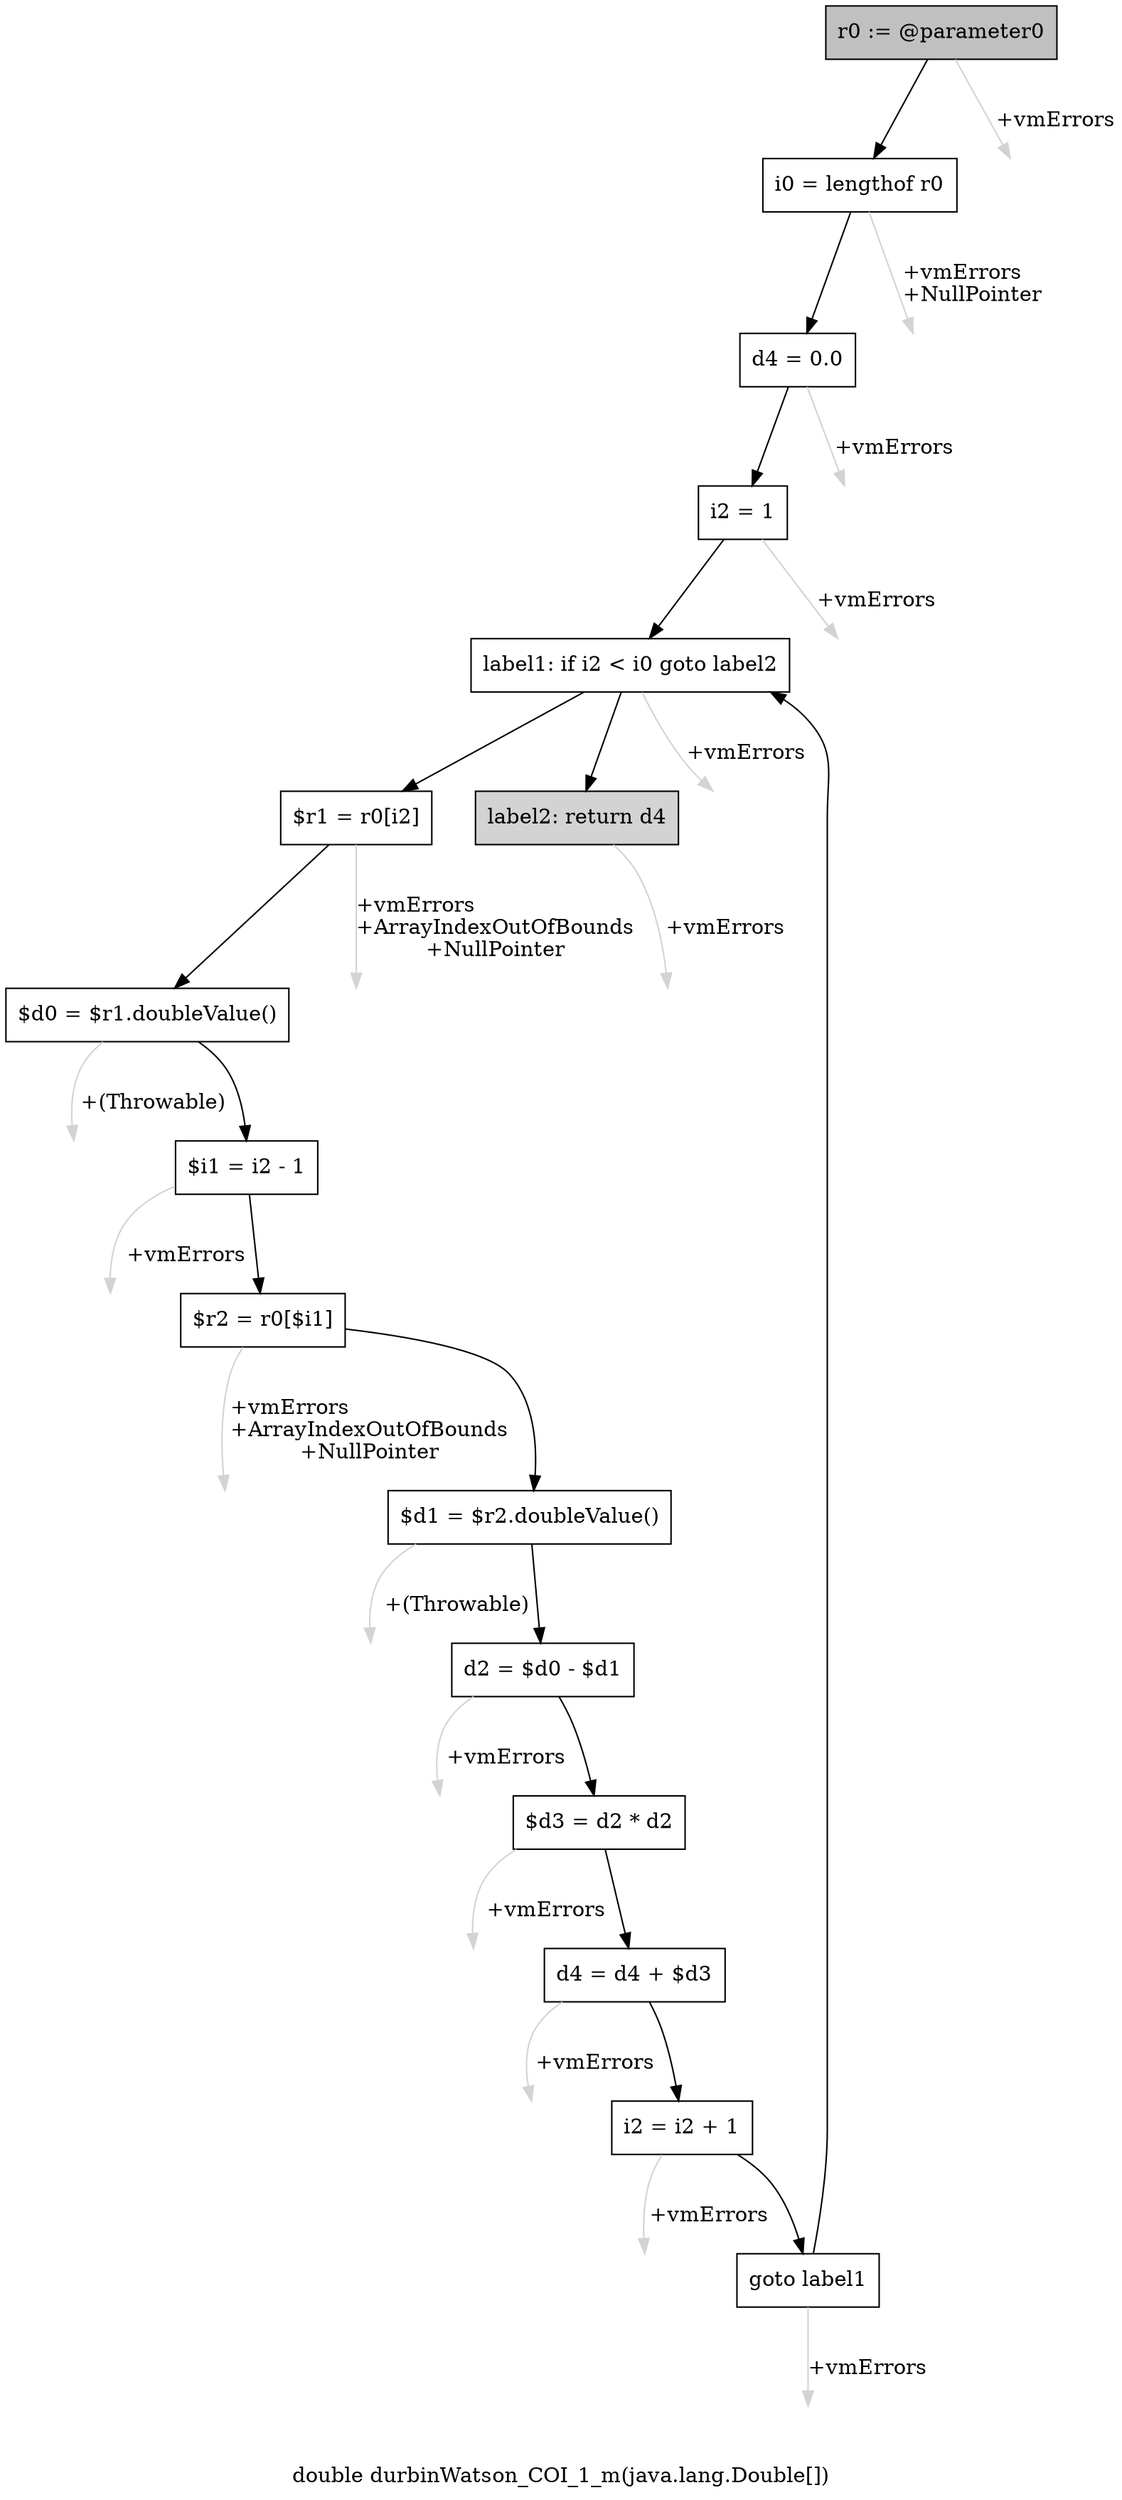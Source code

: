 digraph "double durbinWatson_COI_1_m(java.lang.Double[])" {
    label="double durbinWatson_COI_1_m(java.lang.Double[])";
    node [shape=box];
    "0" [style=filled,fillcolor=gray,label="r0 := @parameter0",];
    "1" [label="i0 = lengthof r0",];
    "0"->"1" [color=black,];
    "16" [style=invis,label="Esc",];
    "0"->"16" [color=lightgray,label="\l+vmErrors",];
    "2" [label="d4 = 0.0",];
    "1"->"2" [color=black,];
    "17" [style=invis,label="Esc",];
    "1"->"17" [color=lightgray,label="\l+vmErrors\l+NullPointer",];
    "3" [label="i2 = 1",];
    "2"->"3" [color=black,];
    "18" [style=invis,label="Esc",];
    "2"->"18" [color=lightgray,label="\l+vmErrors",];
    "4" [label="label1: if i2 < i0 goto label2",];
    "3"->"4" [color=black,];
    "19" [style=invis,label="Esc",];
    "3"->"19" [color=lightgray,label="\l+vmErrors",];
    "5" [label="$r1 = r0[i2]",];
    "4"->"5" [color=black,];
    "15" [style=filled,fillcolor=lightgray,label="label2: return d4",];
    "4"->"15" [color=black,];
    "20" [style=invis,label="Esc",];
    "4"->"20" [color=lightgray,label="\l+vmErrors",];
    "6" [label="$d0 = $r1.doubleValue()",];
    "5"->"6" [color=black,];
    "21" [style=invis,label="Esc",];
    "5"->"21" [color=lightgray,label="\l+vmErrors\l+ArrayIndexOutOfBounds\l+NullPointer",];
    "7" [label="$i1 = i2 - 1",];
    "6"->"7" [color=black,];
    "22" [style=invis,label="Esc",];
    "6"->"22" [color=lightgray,label="\l+(Throwable)",];
    "8" [label="$r2 = r0[$i1]",];
    "7"->"8" [color=black,];
    "23" [style=invis,label="Esc",];
    "7"->"23" [color=lightgray,label="\l+vmErrors",];
    "9" [label="$d1 = $r2.doubleValue()",];
    "8"->"9" [color=black,];
    "24" [style=invis,label="Esc",];
    "8"->"24" [color=lightgray,label="\l+vmErrors\l+ArrayIndexOutOfBounds\l+NullPointer",];
    "10" [label="d2 = $d0 - $d1",];
    "9"->"10" [color=black,];
    "25" [style=invis,label="Esc",];
    "9"->"25" [color=lightgray,label="\l+(Throwable)",];
    "11" [label="$d3 = d2 * d2",];
    "10"->"11" [color=black,];
    "26" [style=invis,label="Esc",];
    "10"->"26" [color=lightgray,label="\l+vmErrors",];
    "12" [label="d4 = d4 + $d3",];
    "11"->"12" [color=black,];
    "27" [style=invis,label="Esc",];
    "11"->"27" [color=lightgray,label="\l+vmErrors",];
    "13" [label="i2 = i2 + 1",];
    "12"->"13" [color=black,];
    "28" [style=invis,label="Esc",];
    "12"->"28" [color=lightgray,label="\l+vmErrors",];
    "14" [label="goto label1",];
    "13"->"14" [color=black,];
    "29" [style=invis,label="Esc",];
    "13"->"29" [color=lightgray,label="\l+vmErrors",];
    "14"->"4" [color=black,];
    "30" [style=invis,label="Esc",];
    "14"->"30" [color=lightgray,label="\l+vmErrors",];
    "31" [style=invis,label="Esc",];
    "15"->"31" [color=lightgray,label="\l+vmErrors",];
}
